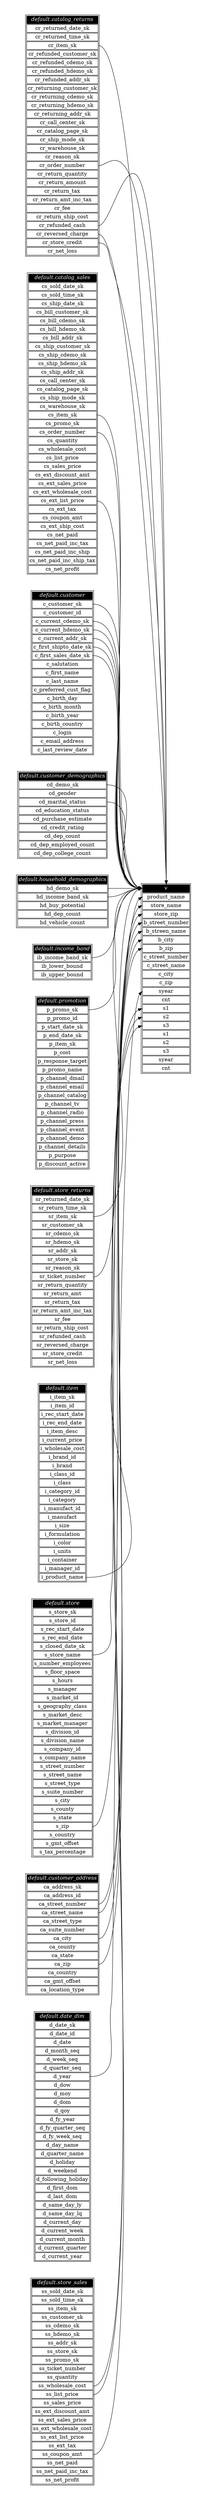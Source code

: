 // Automatically generated by TPCDSFlowTestSuite


digraph {
  graph [pad="0.5" nodesep="0.5" ranksep="1" fontname="Helvetica" rankdir=LR];
  node [shape=plaintext]

  
"default.catalog_returns" [color="black" label=<
<table>
  <tr><td bgcolor="black" port="nodeName"><i><font color="white">default.catalog_returns</font></i></td></tr>
  <tr><td port="0">cr_returned_date_sk</td></tr>
<tr><td port="1">cr_returned_time_sk</td></tr>
<tr><td port="2">cr_item_sk</td></tr>
<tr><td port="3">cr_refunded_customer_sk</td></tr>
<tr><td port="4">cr_refunded_cdemo_sk</td></tr>
<tr><td port="5">cr_refunded_hdemo_sk</td></tr>
<tr><td port="6">cr_refunded_addr_sk</td></tr>
<tr><td port="7">cr_returning_customer_sk</td></tr>
<tr><td port="8">cr_returning_cdemo_sk</td></tr>
<tr><td port="9">cr_returning_hdemo_sk</td></tr>
<tr><td port="10">cr_returning_addr_sk</td></tr>
<tr><td port="11">cr_call_center_sk</td></tr>
<tr><td port="12">cr_catalog_page_sk</td></tr>
<tr><td port="13">cr_ship_mode_sk</td></tr>
<tr><td port="14">cr_warehouse_sk</td></tr>
<tr><td port="15">cr_reason_sk</td></tr>
<tr><td port="16">cr_order_number</td></tr>
<tr><td port="17">cr_return_quantity</td></tr>
<tr><td port="18">cr_return_amount</td></tr>
<tr><td port="19">cr_return_tax</td></tr>
<tr><td port="20">cr_return_amt_inc_tax</td></tr>
<tr><td port="21">cr_fee</td></tr>
<tr><td port="22">cr_return_ship_cost</td></tr>
<tr><td port="23">cr_refunded_cash</td></tr>
<tr><td port="24">cr_reversed_charge</td></tr>
<tr><td port="25">cr_store_credit</td></tr>
<tr><td port="26">cr_net_loss</td></tr>
</table>>];
       

"default.catalog_sales" [color="black" label=<
<table>
  <tr><td bgcolor="black" port="nodeName"><i><font color="white">default.catalog_sales</font></i></td></tr>
  <tr><td port="0">cs_sold_date_sk</td></tr>
<tr><td port="1">cs_sold_time_sk</td></tr>
<tr><td port="2">cs_ship_date_sk</td></tr>
<tr><td port="3">cs_bill_customer_sk</td></tr>
<tr><td port="4">cs_bill_cdemo_sk</td></tr>
<tr><td port="5">cs_bill_hdemo_sk</td></tr>
<tr><td port="6">cs_bill_addr_sk</td></tr>
<tr><td port="7">cs_ship_customer_sk</td></tr>
<tr><td port="8">cs_ship_cdemo_sk</td></tr>
<tr><td port="9">cs_ship_hdemo_sk</td></tr>
<tr><td port="10">cs_ship_addr_sk</td></tr>
<tr><td port="11">cs_call_center_sk</td></tr>
<tr><td port="12">cs_catalog_page_sk</td></tr>
<tr><td port="13">cs_ship_mode_sk</td></tr>
<tr><td port="14">cs_warehouse_sk</td></tr>
<tr><td port="15">cs_item_sk</td></tr>
<tr><td port="16">cs_promo_sk</td></tr>
<tr><td port="17">cs_order_number</td></tr>
<tr><td port="18">cs_quantity</td></tr>
<tr><td port="19">cs_wholesale_cost</td></tr>
<tr><td port="20">cs_list_price</td></tr>
<tr><td port="21">cs_sales_price</td></tr>
<tr><td port="22">cs_ext_discount_amt</td></tr>
<tr><td port="23">cs_ext_sales_price</td></tr>
<tr><td port="24">cs_ext_wholesale_cost</td></tr>
<tr><td port="25">cs_ext_list_price</td></tr>
<tr><td port="26">cs_ext_tax</td></tr>
<tr><td port="27">cs_coupon_amt</td></tr>
<tr><td port="28">cs_ext_ship_cost</td></tr>
<tr><td port="29">cs_net_paid</td></tr>
<tr><td port="30">cs_net_paid_inc_tax</td></tr>
<tr><td port="31">cs_net_paid_inc_ship</td></tr>
<tr><td port="32">cs_net_paid_inc_ship_tax</td></tr>
<tr><td port="33">cs_net_profit</td></tr>
</table>>];
       

"default.customer" [color="black" label=<
<table>
  <tr><td bgcolor="black" port="nodeName"><i><font color="white">default.customer</font></i></td></tr>
  <tr><td port="0">c_customer_sk</td></tr>
<tr><td port="1">c_customer_id</td></tr>
<tr><td port="2">c_current_cdemo_sk</td></tr>
<tr><td port="3">c_current_hdemo_sk</td></tr>
<tr><td port="4">c_current_addr_sk</td></tr>
<tr><td port="5">c_first_shipto_date_sk</td></tr>
<tr><td port="6">c_first_sales_date_sk</td></tr>
<tr><td port="7">c_salutation</td></tr>
<tr><td port="8">c_first_name</td></tr>
<tr><td port="9">c_last_name</td></tr>
<tr><td port="10">c_preferred_cust_flag</td></tr>
<tr><td port="11">c_birth_day</td></tr>
<tr><td port="12">c_birth_month</td></tr>
<tr><td port="13">c_birth_year</td></tr>
<tr><td port="14">c_birth_country</td></tr>
<tr><td port="15">c_login</td></tr>
<tr><td port="16">c_email_address</td></tr>
<tr><td port="17">c_last_review_date</td></tr>
</table>>];
       

"default.customer_address" [color="black" label=<
<table>
  <tr><td bgcolor="black" port="nodeName"><i><font color="white">default.customer_address</font></i></td></tr>
  <tr><td port="0">ca_address_sk</td></tr>
<tr><td port="1">ca_address_id</td></tr>
<tr><td port="2">ca_street_number</td></tr>
<tr><td port="3">ca_street_name</td></tr>
<tr><td port="4">ca_street_type</td></tr>
<tr><td port="5">ca_suite_number</td></tr>
<tr><td port="6">ca_city</td></tr>
<tr><td port="7">ca_county</td></tr>
<tr><td port="8">ca_state</td></tr>
<tr><td port="9">ca_zip</td></tr>
<tr><td port="10">ca_country</td></tr>
<tr><td port="11">ca_gmt_offset</td></tr>
<tr><td port="12">ca_location_type</td></tr>
</table>>];
       

"default.customer_demographics" [color="black" label=<
<table>
  <tr><td bgcolor="black" port="nodeName"><i><font color="white">default.customer_demographics</font></i></td></tr>
  <tr><td port="0">cd_demo_sk</td></tr>
<tr><td port="1">cd_gender</td></tr>
<tr><td port="2">cd_marital_status</td></tr>
<tr><td port="3">cd_education_status</td></tr>
<tr><td port="4">cd_purchase_estimate</td></tr>
<tr><td port="5">cd_credit_rating</td></tr>
<tr><td port="6">cd_dep_count</td></tr>
<tr><td port="7">cd_dep_employed_count</td></tr>
<tr><td port="8">cd_dep_college_count</td></tr>
</table>>];
       

"default.date_dim" [color="black" label=<
<table>
  <tr><td bgcolor="black" port="nodeName"><i><font color="white">default.date_dim</font></i></td></tr>
  <tr><td port="0">d_date_sk</td></tr>
<tr><td port="1">d_date_id</td></tr>
<tr><td port="2">d_date</td></tr>
<tr><td port="3">d_month_seq</td></tr>
<tr><td port="4">d_week_seq</td></tr>
<tr><td port="5">d_quarter_seq</td></tr>
<tr><td port="6">d_year</td></tr>
<tr><td port="7">d_dow</td></tr>
<tr><td port="8">d_moy</td></tr>
<tr><td port="9">d_dom</td></tr>
<tr><td port="10">d_qoy</td></tr>
<tr><td port="11">d_fy_year</td></tr>
<tr><td port="12">d_fy_quarter_seq</td></tr>
<tr><td port="13">d_fy_week_seq</td></tr>
<tr><td port="14">d_day_name</td></tr>
<tr><td port="15">d_quarter_name</td></tr>
<tr><td port="16">d_holiday</td></tr>
<tr><td port="17">d_weekend</td></tr>
<tr><td port="18">d_following_holiday</td></tr>
<tr><td port="19">d_first_dom</td></tr>
<tr><td port="20">d_last_dom</td></tr>
<tr><td port="21">d_same_day_ly</td></tr>
<tr><td port="22">d_same_day_lq</td></tr>
<tr><td port="23">d_current_day</td></tr>
<tr><td port="24">d_current_week</td></tr>
<tr><td port="25">d_current_month</td></tr>
<tr><td port="26">d_current_quarter</td></tr>
<tr><td port="27">d_current_year</td></tr>
</table>>];
       

"default.household_demographics" [color="black" label=<
<table>
  <tr><td bgcolor="black" port="nodeName"><i><font color="white">default.household_demographics</font></i></td></tr>
  <tr><td port="0">hd_demo_sk</td></tr>
<tr><td port="1">hd_income_band_sk</td></tr>
<tr><td port="2">hd_buy_potential</td></tr>
<tr><td port="3">hd_dep_count</td></tr>
<tr><td port="4">hd_vehicle_count</td></tr>
</table>>];
       

"default.income_band" [color="black" label=<
<table>
  <tr><td bgcolor="black" port="nodeName"><i><font color="white">default.income_band</font></i></td></tr>
  <tr><td port="0">ib_income_band_sk</td></tr>
<tr><td port="1">ib_lower_bound</td></tr>
<tr><td port="2">ib_upper_bound</td></tr>
</table>>];
       

"default.item" [color="black" label=<
<table>
  <tr><td bgcolor="black" port="nodeName"><i><font color="white">default.item</font></i></td></tr>
  <tr><td port="0">i_item_sk</td></tr>
<tr><td port="1">i_item_id</td></tr>
<tr><td port="2">i_rec_start_date</td></tr>
<tr><td port="3">i_rec_end_date</td></tr>
<tr><td port="4">i_item_desc</td></tr>
<tr><td port="5">i_current_price</td></tr>
<tr><td port="6">i_wholesale_cost</td></tr>
<tr><td port="7">i_brand_id</td></tr>
<tr><td port="8">i_brand</td></tr>
<tr><td port="9">i_class_id</td></tr>
<tr><td port="10">i_class</td></tr>
<tr><td port="11">i_category_id</td></tr>
<tr><td port="12">i_category</td></tr>
<tr><td port="13">i_manufact_id</td></tr>
<tr><td port="14">i_manufact</td></tr>
<tr><td port="15">i_size</td></tr>
<tr><td port="16">i_formulation</td></tr>
<tr><td port="17">i_color</td></tr>
<tr><td port="18">i_units</td></tr>
<tr><td port="19">i_container</td></tr>
<tr><td port="20">i_manager_id</td></tr>
<tr><td port="21">i_product_name</td></tr>
</table>>];
       

"default.promotion" [color="black" label=<
<table>
  <tr><td bgcolor="black" port="nodeName"><i><font color="white">default.promotion</font></i></td></tr>
  <tr><td port="0">p_promo_sk</td></tr>
<tr><td port="1">p_promo_id</td></tr>
<tr><td port="2">p_start_date_sk</td></tr>
<tr><td port="3">p_end_date_sk</td></tr>
<tr><td port="4">p_item_sk</td></tr>
<tr><td port="5">p_cost</td></tr>
<tr><td port="6">p_response_target</td></tr>
<tr><td port="7">p_promo_name</td></tr>
<tr><td port="8">p_channel_dmail</td></tr>
<tr><td port="9">p_channel_email</td></tr>
<tr><td port="10">p_channel_catalog</td></tr>
<tr><td port="11">p_channel_tv</td></tr>
<tr><td port="12">p_channel_radio</td></tr>
<tr><td port="13">p_channel_press</td></tr>
<tr><td port="14">p_channel_event</td></tr>
<tr><td port="15">p_channel_demo</td></tr>
<tr><td port="16">p_channel_details</td></tr>
<tr><td port="17">p_purpose</td></tr>
<tr><td port="18">p_discount_active</td></tr>
</table>>];
       

"default.store" [color="black" label=<
<table>
  <tr><td bgcolor="black" port="nodeName"><i><font color="white">default.store</font></i></td></tr>
  <tr><td port="0">s_store_sk</td></tr>
<tr><td port="1">s_store_id</td></tr>
<tr><td port="2">s_rec_start_date</td></tr>
<tr><td port="3">s_rec_end_date</td></tr>
<tr><td port="4">s_closed_date_sk</td></tr>
<tr><td port="5">s_store_name</td></tr>
<tr><td port="6">s_number_employees</td></tr>
<tr><td port="7">s_floor_space</td></tr>
<tr><td port="8">s_hours</td></tr>
<tr><td port="9">s_manager</td></tr>
<tr><td port="10">s_market_id</td></tr>
<tr><td port="11">s_geography_class</td></tr>
<tr><td port="12">s_market_desc</td></tr>
<tr><td port="13">s_market_manager</td></tr>
<tr><td port="14">s_division_id</td></tr>
<tr><td port="15">s_division_name</td></tr>
<tr><td port="16">s_company_id</td></tr>
<tr><td port="17">s_company_name</td></tr>
<tr><td port="18">s_street_number</td></tr>
<tr><td port="19">s_street_name</td></tr>
<tr><td port="20">s_street_type</td></tr>
<tr><td port="21">s_suite_number</td></tr>
<tr><td port="22">s_city</td></tr>
<tr><td port="23">s_county</td></tr>
<tr><td port="24">s_state</td></tr>
<tr><td port="25">s_zip</td></tr>
<tr><td port="26">s_country</td></tr>
<tr><td port="27">s_gmt_offset</td></tr>
<tr><td port="28">s_tax_percentage</td></tr>
</table>>];
       

"default.store_returns" [color="black" label=<
<table>
  <tr><td bgcolor="black" port="nodeName"><i><font color="white">default.store_returns</font></i></td></tr>
  <tr><td port="0">sr_returned_date_sk</td></tr>
<tr><td port="1">sr_return_time_sk</td></tr>
<tr><td port="2">sr_item_sk</td></tr>
<tr><td port="3">sr_customer_sk</td></tr>
<tr><td port="4">sr_cdemo_sk</td></tr>
<tr><td port="5">sr_hdemo_sk</td></tr>
<tr><td port="6">sr_addr_sk</td></tr>
<tr><td port="7">sr_store_sk</td></tr>
<tr><td port="8">sr_reason_sk</td></tr>
<tr><td port="9">sr_ticket_number</td></tr>
<tr><td port="10">sr_return_quantity</td></tr>
<tr><td port="11">sr_return_amt</td></tr>
<tr><td port="12">sr_return_tax</td></tr>
<tr><td port="13">sr_return_amt_inc_tax</td></tr>
<tr><td port="14">sr_fee</td></tr>
<tr><td port="15">sr_return_ship_cost</td></tr>
<tr><td port="16">sr_refunded_cash</td></tr>
<tr><td port="17">sr_reversed_charge</td></tr>
<tr><td port="18">sr_store_credit</td></tr>
<tr><td port="19">sr_net_loss</td></tr>
</table>>];
       

"default.store_sales" [color="black" label=<
<table>
  <tr><td bgcolor="black" port="nodeName"><i><font color="white">default.store_sales</font></i></td></tr>
  <tr><td port="0">ss_sold_date_sk</td></tr>
<tr><td port="1">ss_sold_time_sk</td></tr>
<tr><td port="2">ss_item_sk</td></tr>
<tr><td port="3">ss_customer_sk</td></tr>
<tr><td port="4">ss_cdemo_sk</td></tr>
<tr><td port="5">ss_hdemo_sk</td></tr>
<tr><td port="6">ss_addr_sk</td></tr>
<tr><td port="7">ss_store_sk</td></tr>
<tr><td port="8">ss_promo_sk</td></tr>
<tr><td port="9">ss_ticket_number</td></tr>
<tr><td port="10">ss_quantity</td></tr>
<tr><td port="11">ss_wholesale_cost</td></tr>
<tr><td port="12">ss_list_price</td></tr>
<tr><td port="13">ss_sales_price</td></tr>
<tr><td port="14">ss_ext_discount_amt</td></tr>
<tr><td port="15">ss_ext_sales_price</td></tr>
<tr><td port="16">ss_ext_wholesale_cost</td></tr>
<tr><td port="17">ss_ext_list_price</td></tr>
<tr><td port="18">ss_ext_tax</td></tr>
<tr><td port="19">ss_coupon_amt</td></tr>
<tr><td port="20">ss_net_paid</td></tr>
<tr><td port="21">ss_net_paid_inc_tax</td></tr>
<tr><td port="22">ss_net_profit</td></tr>
</table>>];
       

"v" [color="black" label=<
<table>
  <tr><td bgcolor="black" port="nodeName"><i><font color="white">v</font></i></td></tr>
  <tr><td port="0">product_name</td></tr>
<tr><td port="1">store_name</td></tr>
<tr><td port="2">store_zip</td></tr>
<tr><td port="3">b_street_number</td></tr>
<tr><td port="4">b_streen_name</td></tr>
<tr><td port="5">b_city</td></tr>
<tr><td port="6">b_zip</td></tr>
<tr><td port="7">c_street_number</td></tr>
<tr><td port="8">c_street_name</td></tr>
<tr><td port="9">c_city</td></tr>
<tr><td port="10">c_zip</td></tr>
<tr><td port="11">syear</td></tr>
<tr><td port="12">cnt</td></tr>
<tr><td port="13">s1</td></tr>
<tr><td port="14">s2</td></tr>
<tr><td port="15">s3</td></tr>
<tr><td port="16">s1</td></tr>
<tr><td port="17">s2</td></tr>
<tr><td port="18">s3</td></tr>
<tr><td port="19">syear</td></tr>
<tr><td port="20">cnt</td></tr>
</table>>];
       
  "default.catalog_returns":16 -> "v":nodeName
"default.catalog_returns":2 -> "v":nodeName
"default.catalog_returns":23 -> "v":nodeName
"default.catalog_returns":24 -> "v":nodeName
"default.catalog_returns":25 -> "v":nodeName
"default.catalog_sales":15 -> "v":nodeName
"default.catalog_sales":17 -> "v":nodeName
"default.catalog_sales":25 -> "v":nodeName
"default.customer":0 -> "v":nodeName
"default.customer":2 -> "v":nodeName
"default.customer":3 -> "v":nodeName
"default.customer":4 -> "v":nodeName
"default.customer":5 -> "v":nodeName
"default.customer":6 -> "v":nodeName
"default.customer_address":2 -> "v":3
"default.customer_address":3 -> "v":4
"default.customer_address":6 -> "v":5
"default.customer_address":9 -> "v":6
"default.customer_demographics":0 -> "v":nodeName
"default.customer_demographics":2 -> "v":nodeName
"default.date_dim":6 -> "v":11
"default.household_demographics":0 -> "v":nodeName
"default.household_demographics":1 -> "v":nodeName
"default.income_band":0 -> "v":nodeName
"default.item":21 -> "v":0
"default.promotion":0 -> "v":nodeName
"default.store":25 -> "v":2
"default.store":5 -> "v":1
"default.store_returns":2 -> "v":nodeName
"default.store_returns":9 -> "v":nodeName
"default.store_sales":11 -> "v":13
"default.store_sales":12 -> "v":14
"default.store_sales":19 -> "v":15
}
       